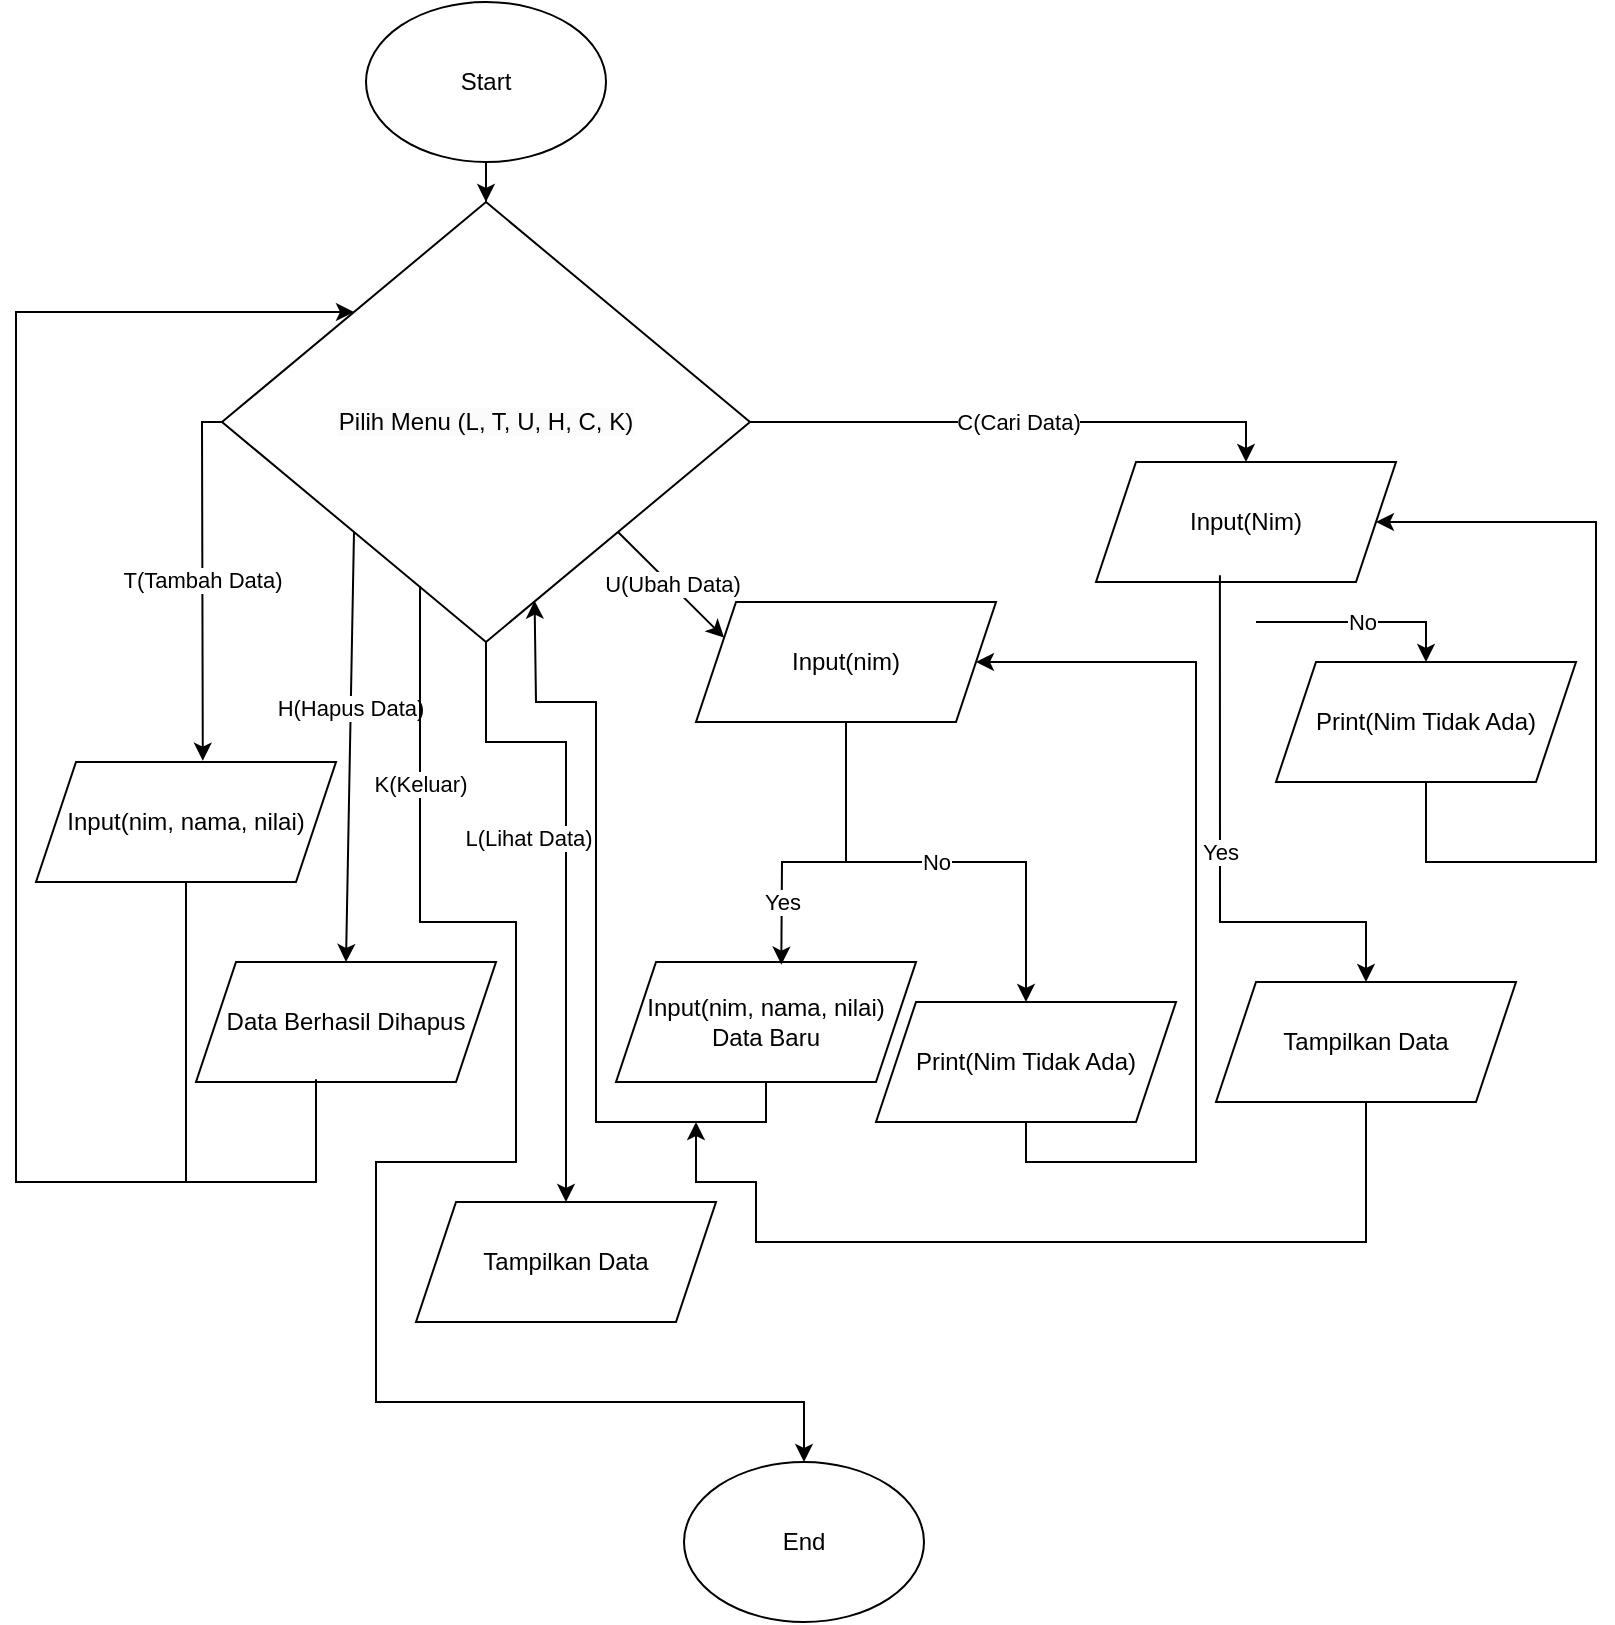 <mxfile version="24.8.3">
  <diagram name="Halaman-1" id="yqd9yrfA-6Ys1URjS8MY">
    <mxGraphModel dx="1216" dy="534" grid="1" gridSize="10" guides="1" tooltips="1" connect="1" arrows="1" fold="1" page="1" pageScale="1" pageWidth="827" pageHeight="1169" math="0" shadow="0">
      <root>
        <mxCell id="0" />
        <mxCell id="1" parent="0" />
        <mxCell id="3S1_O89uxKDfvfWNlQgu-16" value="" style="edgeStyle=orthogonalEdgeStyle;rounded=0;orthogonalLoop=1;jettySize=auto;html=1;" edge="1" parent="1" source="3S1_O89uxKDfvfWNlQgu-1" target="3S1_O89uxKDfvfWNlQgu-4">
          <mxGeometry relative="1" as="geometry" />
        </mxCell>
        <mxCell id="3S1_O89uxKDfvfWNlQgu-1" value="Start" style="ellipse;whiteSpace=wrap;html=1;" vertex="1" parent="1">
          <mxGeometry x="195" y="10" width="120" height="80" as="geometry" />
        </mxCell>
        <mxCell id="3S1_O89uxKDfvfWNlQgu-4" value="&lt;br&gt;&lt;span style=&quot;color: rgb(0, 0, 0); font-family: Helvetica; font-size: 12px; font-style: normal; font-variant-ligatures: normal; font-variant-caps: normal; font-weight: 400; letter-spacing: normal; orphans: 2; text-align: center; text-indent: 0px; text-transform: none; widows: 2; word-spacing: 0px; -webkit-text-stroke-width: 0px; white-space: normal; background-color: rgb(251, 251, 251); text-decoration-thickness: initial; text-decoration-style: initial; text-decoration-color: initial; display: inline !important; float: none;&quot;&gt;Pilih Menu (L, T, U, H, C, K)&lt;/span&gt;&lt;div&gt;&lt;br&gt;&lt;/div&gt;" style="rhombus;whiteSpace=wrap;html=1;" vertex="1" parent="1">
          <mxGeometry x="123" y="110" width="264" height="220" as="geometry" />
        </mxCell>
        <mxCell id="3S1_O89uxKDfvfWNlQgu-11" style="edgeStyle=orthogonalEdgeStyle;rounded=0;orthogonalLoop=1;jettySize=auto;html=1;exitX=0.5;exitY=1;exitDx=0;exitDy=0;" edge="1" parent="1">
          <mxGeometry relative="1" as="geometry">
            <mxPoint x="342" y="560" as="sourcePoint" />
            <mxPoint x="342" y="560" as="targetPoint" />
          </mxGeometry>
        </mxCell>
        <mxCell id="3S1_O89uxKDfvfWNlQgu-13" style="edgeStyle=orthogonalEdgeStyle;rounded=0;orthogonalLoop=1;jettySize=auto;html=1;exitX=0.5;exitY=1;exitDx=0;exitDy=0;" edge="1" parent="1">
          <mxGeometry relative="1" as="geometry">
            <mxPoint x="486" y="560" as="sourcePoint" />
            <mxPoint x="486" y="560" as="targetPoint" />
          </mxGeometry>
        </mxCell>
        <mxCell id="3S1_O89uxKDfvfWNlQgu-17" value="Input(nim, nama, nilai)" style="shape=parallelogram;perimeter=parallelogramPerimeter;whiteSpace=wrap;html=1;fixedSize=1;" vertex="1" parent="1">
          <mxGeometry x="30" y="390" width="150" height="60" as="geometry" />
        </mxCell>
        <mxCell id="3S1_O89uxKDfvfWNlQgu-18" value="T(Tambah Data)" style="endArrow=classic;html=1;rounded=0;exitX=0;exitY=0.5;exitDx=0;exitDy=0;entryX=0.556;entryY=-0.011;entryDx=0;entryDy=0;entryPerimeter=0;" edge="1" parent="1" source="3S1_O89uxKDfvfWNlQgu-4" target="3S1_O89uxKDfvfWNlQgu-17">
          <mxGeometry width="50" height="50" relative="1" as="geometry">
            <mxPoint x="410" y="330" as="sourcePoint" />
            <mxPoint x="164" y="392" as="targetPoint" />
            <Array as="points">
              <mxPoint x="113" y="220" />
            </Array>
          </mxGeometry>
        </mxCell>
        <mxCell id="3S1_O89uxKDfvfWNlQgu-20" value="Tampilkan Data" style="shape=parallelogram;perimeter=parallelogramPerimeter;whiteSpace=wrap;html=1;fixedSize=1;" vertex="1" parent="1">
          <mxGeometry x="220" y="610" width="150" height="60" as="geometry" />
        </mxCell>
        <mxCell id="3S1_O89uxKDfvfWNlQgu-21" value="L(Lihat Data)" style="endArrow=classic;html=1;rounded=0;entryX=0.5;entryY=0;entryDx=0;entryDy=0;exitX=0.5;exitY=1;exitDx=0;exitDy=0;" edge="1" parent="1" source="3S1_O89uxKDfvfWNlQgu-4" target="3S1_O89uxKDfvfWNlQgu-20">
          <mxGeometry x="-0.141" y="-19" width="50" height="50" relative="1" as="geometry">
            <mxPoint x="410" y="530" as="sourcePoint" />
            <mxPoint x="460" y="480" as="targetPoint" />
            <Array as="points">
              <mxPoint x="255" y="380" />
              <mxPoint x="295" y="380" />
            </Array>
            <mxPoint as="offset" />
          </mxGeometry>
        </mxCell>
        <mxCell id="3S1_O89uxKDfvfWNlQgu-26" value="No" style="edgeStyle=orthogonalEdgeStyle;rounded=0;orthogonalLoop=1;jettySize=auto;html=1;" edge="1" parent="1" source="3S1_O89uxKDfvfWNlQgu-22" target="3S1_O89uxKDfvfWNlQgu-25">
          <mxGeometry relative="1" as="geometry" />
        </mxCell>
        <mxCell id="3S1_O89uxKDfvfWNlQgu-22" value="Input(nim)" style="shape=parallelogram;perimeter=parallelogramPerimeter;whiteSpace=wrap;html=1;fixedSize=1;" vertex="1" parent="1">
          <mxGeometry x="360" y="310" width="150" height="60" as="geometry" />
        </mxCell>
        <mxCell id="3S1_O89uxKDfvfWNlQgu-23" value="U(Ubah Data)" style="endArrow=classic;html=1;rounded=0;entryX=0;entryY=0.25;entryDx=0;entryDy=0;exitX=1;exitY=1;exitDx=0;exitDy=0;" edge="1" parent="1" source="3S1_O89uxKDfvfWNlQgu-4" target="3S1_O89uxKDfvfWNlQgu-22">
          <mxGeometry width="50" height="50" relative="1" as="geometry">
            <mxPoint x="410" y="330" as="sourcePoint" />
            <mxPoint x="460" y="280" as="targetPoint" />
            <Array as="points" />
          </mxGeometry>
        </mxCell>
        <mxCell id="3S1_O89uxKDfvfWNlQgu-25" value="Print(Nim Tidak Ada)" style="shape=parallelogram;perimeter=parallelogramPerimeter;whiteSpace=wrap;html=1;fixedSize=1;" vertex="1" parent="1">
          <mxGeometry x="450" y="510" width="150" height="60" as="geometry" />
        </mxCell>
        <mxCell id="3S1_O89uxKDfvfWNlQgu-27" value="Input(nim, nama, nilai)&lt;div&gt;Data Baru&lt;/div&gt;" style="shape=parallelogram;perimeter=parallelogramPerimeter;whiteSpace=wrap;html=1;fixedSize=1;" vertex="1" parent="1">
          <mxGeometry x="320" y="490" width="150" height="60" as="geometry" />
        </mxCell>
        <mxCell id="3S1_O89uxKDfvfWNlQgu-28" value="Yes" style="endArrow=classic;html=1;rounded=0;entryX=0.551;entryY=0.022;entryDx=0;entryDy=0;exitX=0.5;exitY=1;exitDx=0;exitDy=0;entryPerimeter=0;" edge="1" parent="1" source="3S1_O89uxKDfvfWNlQgu-22" target="3S1_O89uxKDfvfWNlQgu-27">
          <mxGeometry x="0.592" width="50" height="50" relative="1" as="geometry">
            <mxPoint x="410" y="430" as="sourcePoint" />
            <mxPoint x="460" y="380" as="targetPoint" />
            <Array as="points">
              <mxPoint x="435" y="440" />
              <mxPoint x="403" y="440" />
            </Array>
            <mxPoint as="offset" />
          </mxGeometry>
        </mxCell>
        <mxCell id="3S1_O89uxKDfvfWNlQgu-29" value="Data Berhasil Dihapus" style="shape=parallelogram;perimeter=parallelogramPerimeter;whiteSpace=wrap;html=1;fixedSize=1;" vertex="1" parent="1">
          <mxGeometry x="110" y="490" width="150" height="60" as="geometry" />
        </mxCell>
        <mxCell id="3S1_O89uxKDfvfWNlQgu-30" value="H(Hapus Data)" style="endArrow=classic;html=1;rounded=0;entryX=0.5;entryY=0;entryDx=0;entryDy=0;exitX=0;exitY=1;exitDx=0;exitDy=0;" edge="1" parent="1" source="3S1_O89uxKDfvfWNlQgu-4" target="3S1_O89uxKDfvfWNlQgu-29">
          <mxGeometry x="-0.181" width="50" height="50" relative="1" as="geometry">
            <mxPoint x="410" y="530" as="sourcePoint" />
            <mxPoint x="460" y="480" as="targetPoint" />
            <Array as="points" />
            <mxPoint as="offset" />
          </mxGeometry>
        </mxCell>
        <mxCell id="3S1_O89uxKDfvfWNlQgu-31" value="" style="endArrow=classic;html=1;rounded=0;entryX=0;entryY=0;entryDx=0;entryDy=0;exitX=0.4;exitY=0.978;exitDx=0;exitDy=0;exitPerimeter=0;" edge="1" parent="1" source="3S1_O89uxKDfvfWNlQgu-29" target="3S1_O89uxKDfvfWNlQgu-4">
          <mxGeometry width="50" height="50" relative="1" as="geometry">
            <mxPoint x="170" y="560" as="sourcePoint" />
            <mxPoint x="460" y="480" as="targetPoint" />
            <Array as="points">
              <mxPoint x="170" y="600" />
              <mxPoint x="20" y="600" />
              <mxPoint x="20" y="165" />
            </Array>
          </mxGeometry>
        </mxCell>
        <mxCell id="3S1_O89uxKDfvfWNlQgu-33" value="Input(Nim)" style="shape=parallelogram;perimeter=parallelogramPerimeter;whiteSpace=wrap;html=1;fixedSize=1;" vertex="1" parent="1">
          <mxGeometry x="560" y="240" width="150" height="60" as="geometry" />
        </mxCell>
        <mxCell id="3S1_O89uxKDfvfWNlQgu-34" value="C(Cari Data)" style="endArrow=classic;html=1;rounded=0;entryX=0.5;entryY=0;entryDx=0;entryDy=0;exitX=1;exitY=0.5;exitDx=0;exitDy=0;" edge="1" parent="1" source="3S1_O89uxKDfvfWNlQgu-4" target="3S1_O89uxKDfvfWNlQgu-33">
          <mxGeometry width="50" height="50" relative="1" as="geometry">
            <mxPoint x="410" y="430" as="sourcePoint" />
            <mxPoint x="460" y="380" as="targetPoint" />
            <Array as="points">
              <mxPoint x="635" y="220" />
            </Array>
          </mxGeometry>
        </mxCell>
        <mxCell id="3S1_O89uxKDfvfWNlQgu-37" value="" style="endArrow=classic;html=1;rounded=0;exitX=0.5;exitY=1;exitDx=0;exitDy=0;entryX=1;entryY=0.5;entryDx=0;entryDy=0;" edge="1" parent="1" source="3S1_O89uxKDfvfWNlQgu-25" target="3S1_O89uxKDfvfWNlQgu-22">
          <mxGeometry width="50" height="50" relative="1" as="geometry">
            <mxPoint x="410" y="430" as="sourcePoint" />
            <mxPoint x="460" y="380" as="targetPoint" />
            <Array as="points">
              <mxPoint x="525" y="590" />
              <mxPoint x="610" y="590" />
              <mxPoint x="610" y="340" />
            </Array>
          </mxGeometry>
        </mxCell>
        <mxCell id="3S1_O89uxKDfvfWNlQgu-40" value="Print(Nim Tidak Ada)" style="shape=parallelogram;perimeter=parallelogramPerimeter;whiteSpace=wrap;html=1;fixedSize=1;" vertex="1" parent="1">
          <mxGeometry x="650" y="340" width="150" height="60" as="geometry" />
        </mxCell>
        <mxCell id="3S1_O89uxKDfvfWNlQgu-42" value="" style="endArrow=none;html=1;rounded=0;entryX=0.5;entryY=1;entryDx=0;entryDy=0;" edge="1" parent="1" target="3S1_O89uxKDfvfWNlQgu-17">
          <mxGeometry width="50" height="50" relative="1" as="geometry">
            <mxPoint x="105" y="600" as="sourcePoint" />
            <mxPoint x="370" y="380" as="targetPoint" />
          </mxGeometry>
        </mxCell>
        <mxCell id="3S1_O89uxKDfvfWNlQgu-43" value="" style="endArrow=classic;html=1;rounded=0;exitX=0.5;exitY=1;exitDx=0;exitDy=0;entryX=0.592;entryY=0.906;entryDx=0;entryDy=0;entryPerimeter=0;" edge="1" parent="1" source="3S1_O89uxKDfvfWNlQgu-27" target="3S1_O89uxKDfvfWNlQgu-4">
          <mxGeometry width="50" height="50" relative="1" as="geometry">
            <mxPoint x="320" y="530" as="sourcePoint" />
            <mxPoint x="370" y="480" as="targetPoint" />
            <Array as="points">
              <mxPoint x="395" y="570" />
              <mxPoint x="310" y="570" />
              <mxPoint x="310" y="360" />
              <mxPoint x="280" y="360" />
            </Array>
          </mxGeometry>
        </mxCell>
        <mxCell id="3S1_O89uxKDfvfWNlQgu-44" style="edgeStyle=orthogonalEdgeStyle;rounded=0;orthogonalLoop=1;jettySize=auto;html=1;exitX=0.5;exitY=1;exitDx=0;exitDy=0;" edge="1" parent="1" source="3S1_O89uxKDfvfWNlQgu-20" target="3S1_O89uxKDfvfWNlQgu-20">
          <mxGeometry relative="1" as="geometry" />
        </mxCell>
        <mxCell id="3S1_O89uxKDfvfWNlQgu-45" value="Tampilkan Data" style="shape=parallelogram;perimeter=parallelogramPerimeter;whiteSpace=wrap;html=1;fixedSize=1;" vertex="1" parent="1">
          <mxGeometry x="620" y="500" width="150" height="60" as="geometry" />
        </mxCell>
        <mxCell id="3S1_O89uxKDfvfWNlQgu-46" value="Yes" style="endArrow=classic;html=1;rounded=0;entryX=0.5;entryY=0;entryDx=0;entryDy=0;exitX=0.413;exitY=0.944;exitDx=0;exitDy=0;exitPerimeter=0;" edge="1" parent="1" source="3S1_O89uxKDfvfWNlQgu-33" target="3S1_O89uxKDfvfWNlQgu-45">
          <mxGeometry width="50" height="50" relative="1" as="geometry">
            <mxPoint x="630" y="303" as="sourcePoint" />
            <mxPoint x="370" y="380" as="targetPoint" />
            <Array as="points">
              <mxPoint x="622" y="470" />
              <mxPoint x="695" y="470" />
            </Array>
          </mxGeometry>
        </mxCell>
        <mxCell id="3S1_O89uxKDfvfWNlQgu-47" value="" style="endArrow=classic;html=1;rounded=0;entryX=1;entryY=0.5;entryDx=0;entryDy=0;exitX=0.5;exitY=1;exitDx=0;exitDy=0;" edge="1" parent="1" source="3S1_O89uxKDfvfWNlQgu-40" target="3S1_O89uxKDfvfWNlQgu-33">
          <mxGeometry width="50" height="50" relative="1" as="geometry">
            <mxPoint x="320" y="430" as="sourcePoint" />
            <mxPoint x="370" y="380" as="targetPoint" />
            <Array as="points">
              <mxPoint x="725" y="440" />
              <mxPoint x="810" y="440" />
              <mxPoint x="810" y="270" />
            </Array>
          </mxGeometry>
        </mxCell>
        <mxCell id="3S1_O89uxKDfvfWNlQgu-48" value="No" style="endArrow=classic;html=1;rounded=0;entryX=0.5;entryY=0;entryDx=0;entryDy=0;" edge="1" parent="1" target="3S1_O89uxKDfvfWNlQgu-40">
          <mxGeometry width="50" height="50" relative="1" as="geometry">
            <mxPoint x="640" y="320" as="sourcePoint" />
            <mxPoint x="390" y="380" as="targetPoint" />
            <Array as="points">
              <mxPoint x="725" y="320" />
            </Array>
          </mxGeometry>
        </mxCell>
        <mxCell id="3S1_O89uxKDfvfWNlQgu-50" value="" style="endArrow=classic;html=1;rounded=0;exitX=0.5;exitY=1;exitDx=0;exitDy=0;" edge="1" parent="1" source="3S1_O89uxKDfvfWNlQgu-45">
          <mxGeometry width="50" height="50" relative="1" as="geometry">
            <mxPoint x="390" y="700" as="sourcePoint" />
            <mxPoint x="360" y="570" as="targetPoint" />
            <Array as="points">
              <mxPoint x="695" y="630" />
              <mxPoint x="390" y="630" />
              <mxPoint x="390" y="600" />
              <mxPoint x="360" y="600" />
            </Array>
          </mxGeometry>
        </mxCell>
        <mxCell id="3S1_O89uxKDfvfWNlQgu-52" value="K(Keluar)" style="endArrow=classic;html=1;rounded=0;entryX=0.5;entryY=0;entryDx=0;entryDy=0;exitX=0.375;exitY=0.873;exitDx=0;exitDy=0;exitPerimeter=0;" edge="1" parent="1" source="3S1_O89uxKDfvfWNlQgu-4" target="3S1_O89uxKDfvfWNlQgu-53">
          <mxGeometry x="-0.746" width="50" height="50" relative="1" as="geometry">
            <mxPoint x="350" y="390" as="sourcePoint" />
            <mxPoint x="405" y="740" as="targetPoint" />
            <Array as="points">
              <mxPoint x="222" y="470" />
              <mxPoint x="270" y="470" />
              <mxPoint x="270" y="590" />
              <mxPoint x="200" y="590" />
              <mxPoint x="200" y="710" />
              <mxPoint x="414" y="710" />
            </Array>
            <mxPoint y="1" as="offset" />
          </mxGeometry>
        </mxCell>
        <mxCell id="3S1_O89uxKDfvfWNlQgu-53" value="End" style="ellipse;whiteSpace=wrap;html=1;" vertex="1" parent="1">
          <mxGeometry x="354" y="740" width="120" height="80" as="geometry" />
        </mxCell>
      </root>
    </mxGraphModel>
  </diagram>
</mxfile>
